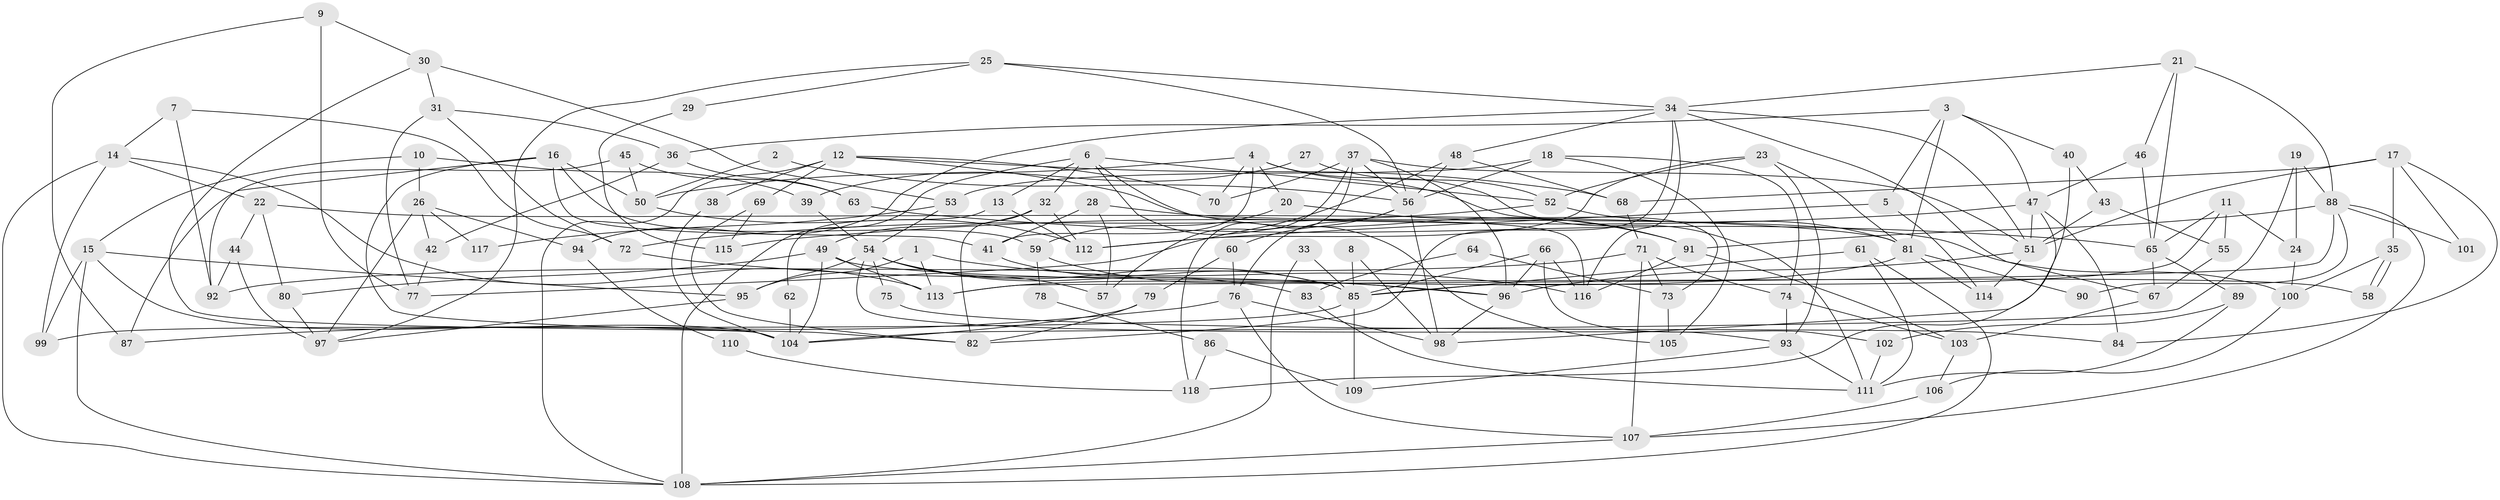 // coarse degree distribution, {3: 0.14473684210526316, 2: 0.14473684210526316, 5: 0.15789473684210525, 8: 0.06578947368421052, 4: 0.19736842105263158, 9: 0.039473684210526314, 6: 0.15789473684210525, 13: 0.013157894736842105, 7: 0.05263157894736842, 11: 0.013157894736842105, 10: 0.013157894736842105}
// Generated by graph-tools (version 1.1) at 2025/41/03/06/25 10:41:52]
// undirected, 118 vertices, 236 edges
graph export_dot {
graph [start="1"]
  node [color=gray90,style=filled];
  1;
  2;
  3;
  4;
  5;
  6;
  7;
  8;
  9;
  10;
  11;
  12;
  13;
  14;
  15;
  16;
  17;
  18;
  19;
  20;
  21;
  22;
  23;
  24;
  25;
  26;
  27;
  28;
  29;
  30;
  31;
  32;
  33;
  34;
  35;
  36;
  37;
  38;
  39;
  40;
  41;
  42;
  43;
  44;
  45;
  46;
  47;
  48;
  49;
  50;
  51;
  52;
  53;
  54;
  55;
  56;
  57;
  58;
  59;
  60;
  61;
  62;
  63;
  64;
  65;
  66;
  67;
  68;
  69;
  70;
  71;
  72;
  73;
  74;
  75;
  76;
  77;
  78;
  79;
  80;
  81;
  82;
  83;
  84;
  85;
  86;
  87;
  88;
  89;
  90;
  91;
  92;
  93;
  94;
  95;
  96;
  97;
  98;
  99;
  100;
  101;
  102;
  103;
  104;
  105;
  106;
  107;
  108;
  109;
  110;
  111;
  112;
  113;
  114;
  115;
  116;
  117;
  118;
  1 -- 113;
  1 -- 116;
  1 -- 95;
  2 -- 50;
  2 -- 56;
  3 -- 5;
  3 -- 81;
  3 -- 36;
  3 -- 40;
  3 -- 47;
  4 -- 20;
  4 -- 41;
  4 -- 50;
  4 -- 70;
  4 -- 73;
  4 -- 111;
  5 -- 114;
  5 -- 112;
  6 -- 52;
  6 -- 108;
  6 -- 13;
  6 -- 32;
  6 -- 105;
  6 -- 116;
  7 -- 72;
  7 -- 92;
  7 -- 14;
  8 -- 98;
  8 -- 85;
  9 -- 30;
  9 -- 77;
  9 -- 87;
  10 -- 15;
  10 -- 26;
  10 -- 39;
  11 -- 55;
  11 -- 24;
  11 -- 65;
  11 -- 85;
  12 -- 70;
  12 -- 68;
  12 -- 38;
  12 -- 69;
  12 -- 91;
  12 -- 108;
  13 -- 112;
  13 -- 62;
  14 -- 113;
  14 -- 22;
  14 -- 99;
  14 -- 108;
  15 -- 99;
  15 -- 108;
  15 -- 95;
  15 -- 104;
  16 -- 92;
  16 -- 82;
  16 -- 41;
  16 -- 50;
  16 -- 59;
  17 -- 35;
  17 -- 68;
  17 -- 51;
  17 -- 84;
  17 -- 101;
  18 -- 56;
  18 -- 74;
  18 -- 53;
  18 -- 105;
  19 -- 88;
  19 -- 104;
  19 -- 24;
  20 -- 91;
  20 -- 59;
  21 -- 34;
  21 -- 65;
  21 -- 46;
  21 -- 88;
  22 -- 81;
  22 -- 44;
  22 -- 80;
  23 -- 112;
  23 -- 93;
  23 -- 52;
  23 -- 81;
  24 -- 100;
  25 -- 56;
  25 -- 34;
  25 -- 29;
  25 -- 97;
  26 -- 97;
  26 -- 42;
  26 -- 94;
  26 -- 117;
  27 -- 52;
  27 -- 39;
  28 -- 41;
  28 -- 57;
  28 -- 100;
  29 -- 115;
  30 -- 104;
  30 -- 53;
  30 -- 31;
  31 -- 72;
  31 -- 36;
  31 -- 77;
  32 -- 49;
  32 -- 82;
  32 -- 112;
  33 -- 85;
  33 -- 108;
  34 -- 116;
  34 -- 51;
  34 -- 48;
  34 -- 67;
  34 -- 82;
  34 -- 94;
  35 -- 58;
  35 -- 58;
  35 -- 100;
  36 -- 42;
  36 -- 63;
  37 -- 51;
  37 -- 96;
  37 -- 56;
  37 -- 57;
  37 -- 70;
  37 -- 118;
  38 -- 104;
  39 -- 54;
  40 -- 98;
  40 -- 43;
  41 -- 85;
  42 -- 77;
  43 -- 51;
  43 -- 55;
  44 -- 97;
  44 -- 92;
  45 -- 50;
  45 -- 87;
  45 -- 63;
  46 -- 65;
  46 -- 47;
  47 -- 51;
  47 -- 84;
  47 -- 115;
  47 -- 118;
  48 -- 56;
  48 -- 68;
  48 -- 77;
  49 -- 104;
  49 -- 80;
  49 -- 58;
  49 -- 113;
  50 -- 112;
  51 -- 96;
  51 -- 114;
  52 -- 81;
  52 -- 72;
  53 -- 54;
  53 -- 117;
  54 -- 93;
  54 -- 95;
  54 -- 57;
  54 -- 75;
  54 -- 83;
  54 -- 85;
  55 -- 67;
  56 -- 76;
  56 -- 60;
  56 -- 98;
  59 -- 96;
  59 -- 78;
  60 -- 76;
  60 -- 79;
  61 -- 85;
  61 -- 108;
  61 -- 111;
  62 -- 104;
  63 -- 65;
  64 -- 83;
  64 -- 73;
  65 -- 67;
  65 -- 89;
  66 -- 102;
  66 -- 85;
  66 -- 96;
  66 -- 116;
  67 -- 103;
  68 -- 71;
  69 -- 82;
  69 -- 115;
  71 -- 73;
  71 -- 107;
  71 -- 74;
  71 -- 92;
  72 -- 96;
  73 -- 105;
  74 -- 103;
  74 -- 93;
  75 -- 84;
  76 -- 107;
  76 -- 98;
  76 -- 87;
  78 -- 86;
  79 -- 82;
  79 -- 104;
  80 -- 97;
  81 -- 113;
  81 -- 90;
  81 -- 114;
  83 -- 111;
  85 -- 99;
  85 -- 109;
  86 -- 118;
  86 -- 109;
  88 -- 91;
  88 -- 90;
  88 -- 101;
  88 -- 107;
  88 -- 113;
  89 -- 111;
  89 -- 102;
  91 -- 116;
  91 -- 103;
  93 -- 111;
  93 -- 109;
  94 -- 110;
  95 -- 97;
  96 -- 98;
  100 -- 106;
  102 -- 111;
  103 -- 106;
  106 -- 107;
  107 -- 108;
  110 -- 118;
}
